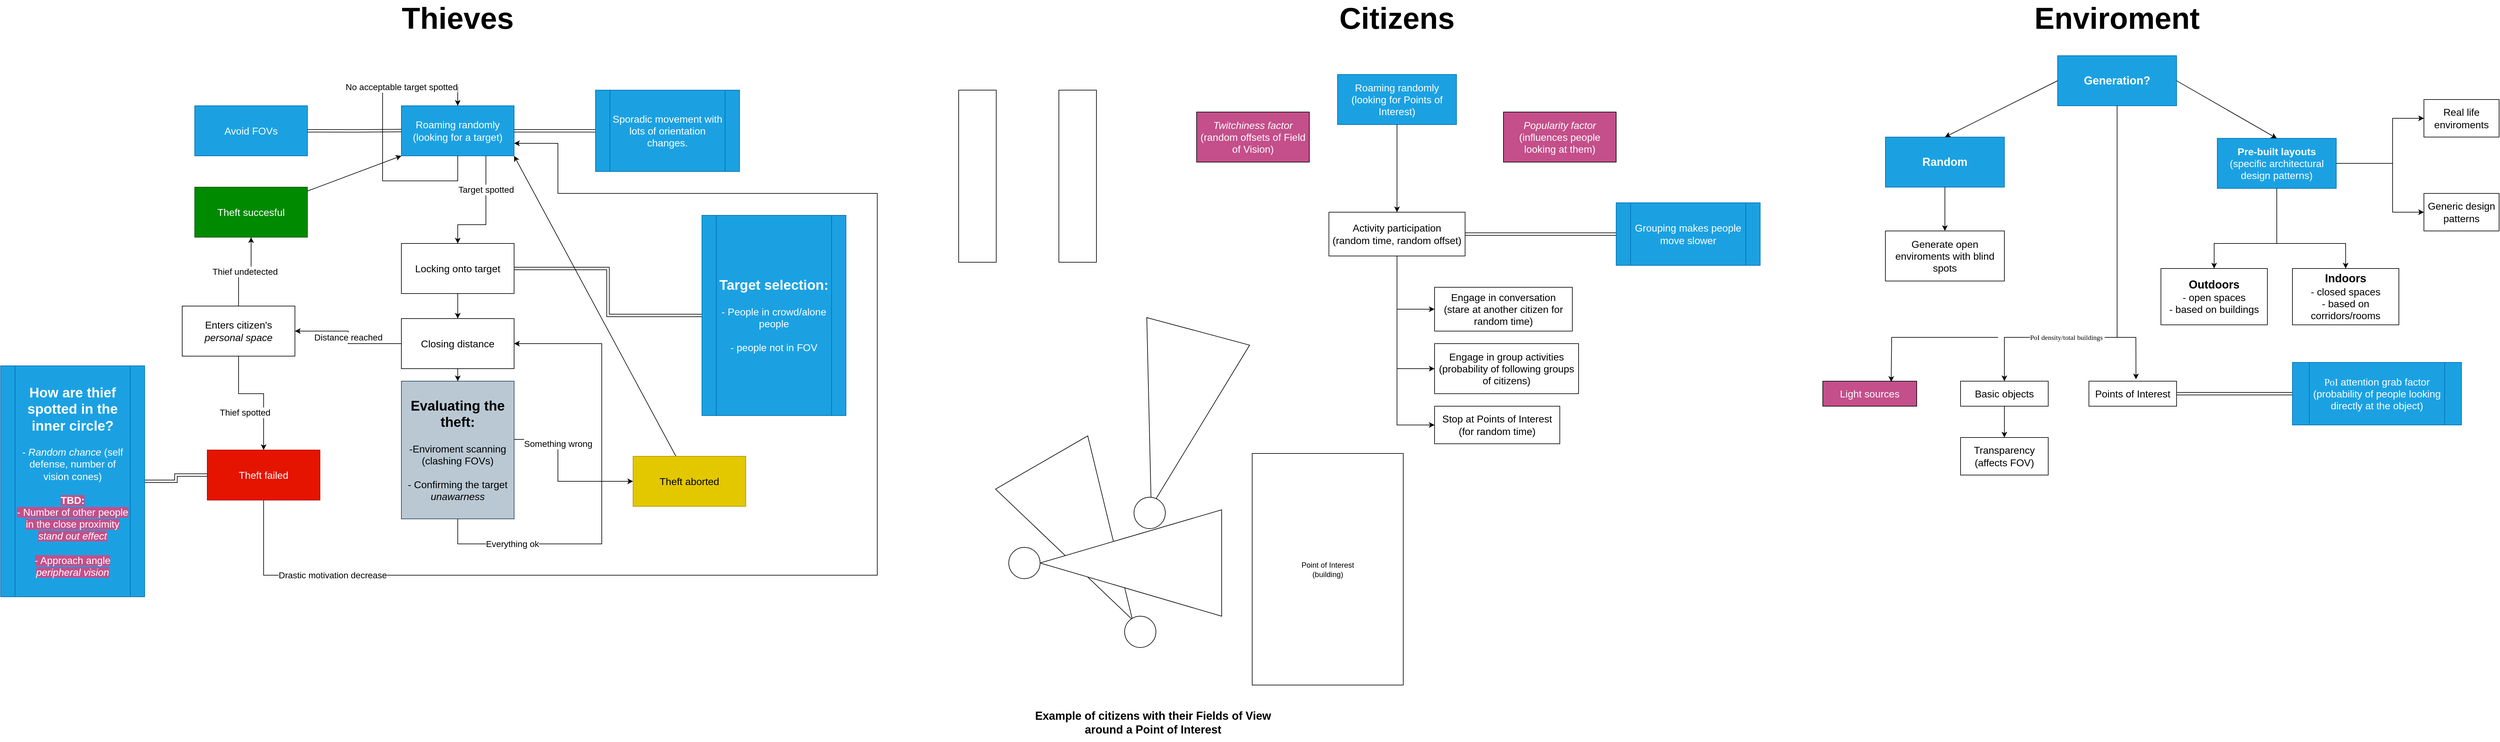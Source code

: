 <mxfile version="24.0.4" type="device">
  <diagram name="Page-1" id="SXeuYa8TCHI5Yzs57pq2">
    <mxGraphModel dx="1909" dy="1129" grid="1" gridSize="10" guides="1" tooltips="1" connect="1" arrows="1" fold="1" page="1" pageScale="1" pageWidth="850" pageHeight="1100" math="0" shadow="0">
      <root>
        <mxCell id="0" />
        <mxCell id="1" parent="0" />
        <mxCell id="YVhVTEne3zUWGq9jZ8Kh-99" value="&lt;div&gt;&lt;br&gt;&lt;/div&gt;" style="endArrow=classic;html=1;rounded=0;exitX=0.5;exitY=1;exitDx=0;exitDy=0;entryX=0.728;entryY=0.027;entryDx=0;entryDy=0;entryPerimeter=0;" parent="1" target="YVhVTEne3zUWGq9jZ8Kh-105" edge="1">
          <mxGeometry x="0.087" width="50" height="50" relative="1" as="geometry">
            <mxPoint x="3420" y="190" as="sourcePoint" />
            <mxPoint x="3070" y="610" as="targetPoint" />
            <Array as="points">
              <mxPoint x="3420" y="550" />
              <mxPoint x="3250" y="550" />
              <mxPoint x="3060" y="550" />
            </Array>
            <mxPoint as="offset" />
          </mxGeometry>
        </mxCell>
        <mxCell id="YVhVTEne3zUWGq9jZ8Kh-103" value="&amp;nbsp; &amp;nbsp; &amp;nbsp; &amp;nbsp; &amp;nbsp; &amp;nbsp; &amp;nbsp; &amp;nbsp; &amp;nbsp; &amp;nbsp; &amp;nbsp; &amp;nbsp; &amp;nbsp; &amp;nbsp; &amp;nbsp; &amp;nbsp; &amp;nbsp; &amp;nbsp; &amp;nbsp; &amp;nbsp; &amp;nbsp; &amp;nbsp; &amp;nbsp; &amp;nbsp; &amp;nbsp; &amp;nbsp; &amp;nbsp; &amp;nbsp;&amp;nbsp;" style="edgeLabel;html=1;align=center;verticalAlign=middle;resizable=0;points=[];" parent="YVhVTEne3zUWGq9jZ8Kh-99" vertex="1" connectable="0">
          <mxGeometry x="0.453" y="2" relative="1" as="geometry">
            <mxPoint x="109" y="-2" as="offset" />
          </mxGeometry>
        </mxCell>
        <mxCell id="YVhVTEne3zUWGq9jZ8Kh-106" value="Text" style="edgeLabel;html=1;align=center;verticalAlign=middle;resizable=0;points=[];" parent="YVhVTEne3zUWGq9jZ8Kh-99" vertex="1" connectable="0">
          <mxGeometry x="0.087" relative="1" as="geometry">
            <mxPoint as="offset" />
          </mxGeometry>
        </mxCell>
        <mxCell id="YVhVTEne3zUWGq9jZ8Kh-75" value="" style="triangle;whiteSpace=wrap;html=1;rotation=105;" parent="1" vertex="1">
          <mxGeometry x="1770" y="595.5" width="290" height="170" as="geometry" />
        </mxCell>
        <mxCell id="YVhVTEne3zUWGq9jZ8Kh-1" value="&lt;font style=&quot;font-size: 14px;&quot;&gt;Target spotted&lt;/font&gt;" style="edgeStyle=orthogonalEdgeStyle;rounded=0;orthogonalLoop=1;jettySize=auto;html=1;elbow=vertical;exitX=0.75;exitY=1;exitDx=0;exitDy=0;entryX=0.5;entryY=0;entryDx=0;entryDy=0;" parent="1" source="YVhVTEne3zUWGq9jZ8Kh-2" target="YVhVTEne3zUWGq9jZ8Kh-5" edge="1">
          <mxGeometry x="-0.418" relative="1" as="geometry">
            <mxPoint x="770" y="570" as="targetPoint" />
            <Array as="points">
              <mxPoint x="815" y="370" />
              <mxPoint x="770" y="370" />
            </Array>
            <mxPoint as="offset" />
          </mxGeometry>
        </mxCell>
        <mxCell id="YVhVTEne3zUWGq9jZ8Kh-2" value="Roaming randomly&lt;div&gt;(looking for a target)&lt;/div&gt;" style="rounded=0;whiteSpace=wrap;html=1;fontSize=16;fillColor=#1ba1e2;strokeColor=#006EAF;fontColor=#ffffff;" parent="1" vertex="1">
          <mxGeometry x="680" y="180" width="180" height="80" as="geometry" />
        </mxCell>
        <mxCell id="YVhVTEne3zUWGq9jZ8Kh-3" value="&lt;span style=&quot;font-size: 42px;&quot;&gt;&lt;b style=&quot;font-size: 48px;&quot;&gt;Thieves&lt;/b&gt;&lt;/span&gt;" style="text;html=1;align=center;verticalAlign=middle;whiteSpace=wrap;rounded=0;fontSize=38;" parent="1" vertex="1">
          <mxGeometry x="690" y="20" width="160" height="40" as="geometry" />
        </mxCell>
        <mxCell id="YVhVTEne3zUWGq9jZ8Kh-4" style="edgeStyle=orthogonalEdgeStyle;rounded=0;orthogonalLoop=1;jettySize=auto;html=1;entryX=0.5;entryY=0;entryDx=0;entryDy=0;elbow=vertical;" parent="1" source="YVhVTEne3zUWGq9jZ8Kh-5" target="YVhVTEne3zUWGq9jZ8Kh-15" edge="1">
          <mxGeometry relative="1" as="geometry" />
        </mxCell>
        <mxCell id="YVhVTEne3zUWGq9jZ8Kh-5" value="Locking onto target" style="rounded=0;whiteSpace=wrap;html=1;fontSize=16;" parent="1" vertex="1">
          <mxGeometry x="680" y="400" width="180" height="80" as="geometry" />
        </mxCell>
        <mxCell id="YVhVTEne3zUWGq9jZ8Kh-6" value="&lt;font style=&quot;font-size: 14px;&quot;&gt;No acceptable target spotted&lt;/font&gt;" style="edgeStyle=orthogonalEdgeStyle;rounded=0;orthogonalLoop=1;jettySize=auto;html=1;entryX=0.5;entryY=0;entryDx=0;entryDy=0;elbow=vertical;exitX=0.5;exitY=1;exitDx=0;exitDy=0;" parent="1" source="YVhVTEne3zUWGq9jZ8Kh-2" target="YVhVTEne3zUWGq9jZ8Kh-2" edge="1">
          <mxGeometry x="0.478" relative="1" as="geometry">
            <Array as="points">
              <mxPoint x="770" y="300" />
              <mxPoint x="650" y="300" />
              <mxPoint x="650" y="150" />
              <mxPoint x="770" y="150" />
            </Array>
            <mxPoint as="offset" />
          </mxGeometry>
        </mxCell>
        <mxCell id="YVhVTEne3zUWGq9jZ8Kh-9" style="edgeStyle=orthogonalEdgeStyle;rounded=0;orthogonalLoop=1;jettySize=auto;html=1;elbow=vertical;shape=link;entryX=1;entryY=0.5;entryDx=0;entryDy=0;" parent="1" source="YVhVTEne3zUWGq9jZ8Kh-10" target="YVhVTEne3zUWGq9jZ8Kh-5" edge="1">
          <mxGeometry relative="1" as="geometry">
            <mxPoint x="820" y="595" as="targetPoint" />
          </mxGeometry>
        </mxCell>
        <mxCell id="YVhVTEne3zUWGq9jZ8Kh-10" value="&lt;b&gt;&lt;font style=&quot;font-size: 22px;&quot;&gt;Target selection:&lt;/font&gt;&lt;/b&gt;&lt;div&gt;&lt;br&gt;&lt;/div&gt;&lt;div&gt;- People in crowd/alone people&lt;/div&gt;&lt;div&gt;&lt;br&gt;&lt;/div&gt;&lt;div&gt;- people not in FOV&lt;/div&gt;" style="shape=process;whiteSpace=wrap;html=1;backgroundOutline=1;fontSize=16;fillColor=#1ba1e2;fontColor=#ffffff;strokeColor=#006EAF;" parent="1" vertex="1">
          <mxGeometry x="1160" y="355" width="230" height="320" as="geometry" />
        </mxCell>
        <mxCell id="YVhVTEne3zUWGq9jZ8Kh-11" style="edgeStyle=orthogonalEdgeStyle;rounded=0;orthogonalLoop=1;jettySize=auto;html=1;entryX=1;entryY=0.5;entryDx=0;entryDy=0;elbow=vertical;shape=link;" parent="1" source="YVhVTEne3zUWGq9jZ8Kh-12" target="YVhVTEne3zUWGq9jZ8Kh-2" edge="1">
          <mxGeometry relative="1" as="geometry" />
        </mxCell>
        <mxCell id="YVhVTEne3zUWGq9jZ8Kh-12" value="Sporadic movement with lots of orientation changes." style="shape=process;whiteSpace=wrap;html=1;backgroundOutline=1;fontSize=16;fillColor=#1ba1e2;fontColor=#ffffff;strokeColor=#006EAF;" parent="1" vertex="1">
          <mxGeometry x="990" y="155" width="230" height="130" as="geometry" />
        </mxCell>
        <mxCell id="YVhVTEne3zUWGq9jZ8Kh-13" style="edgeStyle=orthogonalEdgeStyle;rounded=0;orthogonalLoop=1;jettySize=auto;html=1;elbow=vertical;" parent="1" source="YVhVTEne3zUWGq9jZ8Kh-15" target="YVhVTEne3zUWGq9jZ8Kh-18" edge="1">
          <mxGeometry relative="1" as="geometry" />
        </mxCell>
        <mxCell id="YVhVTEne3zUWGq9jZ8Kh-14" value="&lt;font style=&quot;font-size: 14px;&quot;&gt;Distance reached&lt;/font&gt;" style="edgeStyle=orthogonalEdgeStyle;rounded=0;orthogonalLoop=1;jettySize=auto;html=1;entryX=1;entryY=0.5;entryDx=0;entryDy=0;elbow=vertical;" parent="1" source="YVhVTEne3zUWGq9jZ8Kh-15" target="YVhVTEne3zUWGq9jZ8Kh-21" edge="1">
          <mxGeometry relative="1" as="geometry" />
        </mxCell>
        <mxCell id="YVhVTEne3zUWGq9jZ8Kh-15" value="Closing distance" style="rounded=0;whiteSpace=wrap;html=1;fontSize=16;" parent="1" vertex="1">
          <mxGeometry x="680" y="520" width="180" height="80" as="geometry" />
        </mxCell>
        <mxCell id="YVhVTEne3zUWGq9jZ8Kh-16" value="&lt;font style=&quot;font-size: 14px;&quot;&gt;Everything ok&lt;/font&gt;" style="edgeStyle=orthogonalEdgeStyle;rounded=0;orthogonalLoop=1;jettySize=auto;html=1;entryX=1;entryY=0.5;entryDx=0;entryDy=0;elbow=vertical;" parent="1" source="YVhVTEne3zUWGq9jZ8Kh-18" target="YVhVTEne3zUWGq9jZ8Kh-15" edge="1">
          <mxGeometry x="-0.654" relative="1" as="geometry">
            <Array as="points">
              <mxPoint x="770" y="880" />
              <mxPoint x="1000" y="880" />
              <mxPoint x="1000" y="560" />
            </Array>
            <mxPoint as="offset" />
          </mxGeometry>
        </mxCell>
        <mxCell id="YVhVTEne3zUWGq9jZ8Kh-17" value="&lt;font style=&quot;font-size: 14px;&quot;&gt;Something wrong&lt;/font&gt;" style="edgeStyle=orthogonalEdgeStyle;rounded=0;orthogonalLoop=1;jettySize=auto;html=1;entryX=0;entryY=0.5;entryDx=0;entryDy=0;elbow=vertical;exitX=0.999;exitY=0.423;exitDx=0;exitDy=0;exitPerimeter=0;" parent="1" source="YVhVTEne3zUWGq9jZ8Kh-18" target="YVhVTEne3zUWGq9jZ8Kh-33" edge="1">
          <mxGeometry x="-0.4" relative="1" as="geometry">
            <Array as="points">
              <mxPoint x="930" y="713" />
              <mxPoint x="930" y="780" />
            </Array>
            <mxPoint as="offset" />
          </mxGeometry>
        </mxCell>
        <mxCell id="YVhVTEne3zUWGq9jZ8Kh-18" value="&lt;div&gt;&lt;b&gt;&lt;font style=&quot;font-size: 22px;&quot;&gt;Evaluating the theft:&lt;/font&gt;&lt;/b&gt;&lt;/div&gt;&lt;div&gt;&lt;br&gt;&lt;/div&gt;-Enviroment scanning (clashing FOVs)&lt;div&gt;&lt;br&gt;&lt;/div&gt;&lt;div&gt;- Confirming the target &lt;i&gt;unawarness&lt;/i&gt;&lt;/div&gt;" style="rounded=0;whiteSpace=wrap;html=1;fontSize=16;fillColor=#bac8d3;strokeColor=#23445d;" parent="1" vertex="1">
          <mxGeometry x="680" y="620" width="180" height="220" as="geometry" />
        </mxCell>
        <mxCell id="YVhVTEne3zUWGq9jZ8Kh-19" value="Thief spotted" style="edgeStyle=orthogonalEdgeStyle;rounded=0;orthogonalLoop=1;jettySize=auto;html=1;entryX=0.5;entryY=0;entryDx=0;entryDy=0;elbow=vertical;fontSize=14;" parent="1" source="YVhVTEne3zUWGq9jZ8Kh-21" target="YVhVTEne3zUWGq9jZ8Kh-25" edge="1">
          <mxGeometry x="0.368" y="-30" relative="1" as="geometry">
            <Array as="points">
              <mxPoint x="420" y="640" />
              <mxPoint x="460" y="640" />
            </Array>
            <mxPoint as="offset" />
          </mxGeometry>
        </mxCell>
        <mxCell id="YVhVTEne3zUWGq9jZ8Kh-20" value="&lt;font style=&quot;font-size: 14px;&quot;&gt;Thief undetected&lt;/font&gt;" style="edgeStyle=orthogonalEdgeStyle;rounded=0;orthogonalLoop=1;jettySize=auto;html=1;elbow=vertical;" parent="1" source="YVhVTEne3zUWGq9jZ8Kh-21" target="YVhVTEne3zUWGq9jZ8Kh-30" edge="1">
          <mxGeometry relative="1" as="geometry" />
        </mxCell>
        <mxCell id="YVhVTEne3zUWGq9jZ8Kh-21" value="Enters citizen&#39;s&lt;div&gt;&lt;i&gt;personal space&lt;/i&gt;&lt;/div&gt;" style="rounded=0;whiteSpace=wrap;html=1;fontSize=16;" parent="1" vertex="1">
          <mxGeometry x="330" y="500" width="180" height="80" as="geometry" />
        </mxCell>
        <mxCell id="YVhVTEne3zUWGq9jZ8Kh-24" value="&lt;font style=&quot;font-size: 14px;&quot;&gt;Drastic motivation decrease&lt;/font&gt;" style="edgeStyle=orthogonalEdgeStyle;rounded=0;orthogonalLoop=1;jettySize=auto;html=1;elbow=vertical;entryX=1;entryY=0.75;entryDx=0;entryDy=0;" parent="1" source="YVhVTEne3zUWGq9jZ8Kh-25" target="YVhVTEne3zUWGq9jZ8Kh-2" edge="1">
          <mxGeometry x="-0.806" relative="1" as="geometry">
            <Array as="points">
              <mxPoint x="460" y="930" />
              <mxPoint x="1440" y="930" />
              <mxPoint x="1440" y="320" />
              <mxPoint x="930" y="320" />
              <mxPoint x="930" y="240" />
            </Array>
            <mxPoint as="offset" />
          </mxGeometry>
        </mxCell>
        <mxCell id="YVhVTEne3zUWGq9jZ8Kh-25" value="Theft failed" style="rounded=0;whiteSpace=wrap;html=1;fontSize=16;fillColor=#e51400;fontColor=#ffffff;strokeColor=#B20000;" parent="1" vertex="1">
          <mxGeometry x="370" y="730" width="180" height="80" as="geometry" />
        </mxCell>
        <mxCell id="YVhVTEne3zUWGq9jZ8Kh-27" style="edgeStyle=orthogonalEdgeStyle;rounded=0;orthogonalLoop=1;jettySize=auto;html=1;elbow=vertical;shape=link;exitX=1;exitY=0.5;exitDx=0;exitDy=0;entryX=0;entryY=0.5;entryDx=0;entryDy=0;" parent="1" source="YVhVTEne3zUWGq9jZ8Kh-28" target="YVhVTEne3zUWGq9jZ8Kh-25" edge="1">
          <mxGeometry relative="1" as="geometry">
            <mxPoint x="280" y="913.048" as="sourcePoint" />
            <mxPoint x="460" y="890" as="targetPoint" />
          </mxGeometry>
        </mxCell>
        <mxCell id="YVhVTEne3zUWGq9jZ8Kh-28" value="&lt;b&gt;&lt;font style=&quot;font-size: 22px;&quot;&gt;How are thief spotted in the inner circle?&lt;/font&gt;&lt;/b&gt;&lt;div&gt;&lt;br&gt;&lt;/div&gt;&lt;div&gt;- &lt;i&gt;Random chance &lt;/i&gt;(self defense, number of vision cones)&lt;br&gt;&lt;/div&gt;&lt;div&gt;&lt;br&gt;&lt;/div&gt;&lt;div&gt;&lt;b style=&quot;background-color: rgb(196, 79, 138);&quot;&gt;TBD:&lt;/b&gt;&lt;/div&gt;&lt;div&gt;&lt;div&gt;&lt;span style=&quot;background-color: rgb(196, 79, 138);&quot;&gt;- Number of other people in the close proximity &lt;i&gt;stand out effect&lt;/i&gt;&lt;/span&gt;&lt;/div&gt;&lt;/div&gt;&lt;div&gt;&lt;span style=&quot;background-color: rgb(196, 79, 138);&quot;&gt;&lt;br&gt;&lt;/span&gt;&lt;/div&gt;&lt;div&gt;&lt;span style=&quot;background-color: rgb(196, 79, 138);&quot;&gt;- Approach angle &lt;i style=&quot;&quot;&gt;peripheral vision&lt;/i&gt;&lt;/span&gt;&lt;/div&gt;" style="shape=process;whiteSpace=wrap;html=1;backgroundOutline=1;fontSize=16;fillColor=#1ba1e2;fontColor=#ffffff;strokeColor=#006EAF;" parent="1" vertex="1">
          <mxGeometry x="40" y="595.5" width="230" height="369" as="geometry" />
        </mxCell>
        <mxCell id="YVhVTEne3zUWGq9jZ8Kh-29" style="rounded=0;orthogonalLoop=1;jettySize=auto;html=1;entryX=0;entryY=1;entryDx=0;entryDy=0;elbow=vertical;" parent="1" source="YVhVTEne3zUWGq9jZ8Kh-30" target="YVhVTEne3zUWGq9jZ8Kh-2" edge="1">
          <mxGeometry relative="1" as="geometry" />
        </mxCell>
        <mxCell id="YVhVTEne3zUWGq9jZ8Kh-30" value="Theft succesful" style="rounded=0;whiteSpace=wrap;html=1;fontSize=16;fillColor=#008a00;fontColor=#ffffff;strokeColor=#005700;" parent="1" vertex="1">
          <mxGeometry x="350" y="310" width="180" height="80" as="geometry" />
        </mxCell>
        <mxCell id="YVhVTEne3zUWGq9jZ8Kh-32" style="rounded=0;orthogonalLoop=1;jettySize=auto;html=1;entryX=1;entryY=1;entryDx=0;entryDy=0;elbow=vertical;" parent="1" source="YVhVTEne3zUWGq9jZ8Kh-33" target="YVhVTEne3zUWGq9jZ8Kh-2" edge="1">
          <mxGeometry relative="1" as="geometry" />
        </mxCell>
        <mxCell id="YVhVTEne3zUWGq9jZ8Kh-33" value="Theft aborted" style="rounded=0;whiteSpace=wrap;html=1;fontSize=16;fillColor=#e3c800;fontColor=#000000;strokeColor=#B09500;" parent="1" vertex="1">
          <mxGeometry x="1050" y="740" width="180" height="80" as="geometry" />
        </mxCell>
        <mxCell id="YVhVTEne3zUWGq9jZ8Kh-37" value="Avoid FOVs" style="rounded=0;whiteSpace=wrap;html=1;fontSize=16;fillColor=#1ba1e2;strokeColor=#006EAF;fontColor=#ffffff;" parent="1" vertex="1">
          <mxGeometry x="350" y="180" width="180" height="80" as="geometry" />
        </mxCell>
        <mxCell id="YVhVTEne3zUWGq9jZ8Kh-40" style="edgeStyle=orthogonalEdgeStyle;rounded=0;orthogonalLoop=1;jettySize=auto;html=1;entryX=1;entryY=0.5;entryDx=0;entryDy=0;elbow=vertical;shape=link;" parent="1" target="YVhVTEne3zUWGq9jZ8Kh-37" edge="1">
          <mxGeometry relative="1" as="geometry">
            <mxPoint x="680" y="219.58" as="sourcePoint" />
            <mxPoint x="550" y="219.58" as="targetPoint" />
          </mxGeometry>
        </mxCell>
        <mxCell id="YVhVTEne3zUWGq9jZ8Kh-49" value="&lt;span style=&quot;font-size: 42px;&quot;&gt;&lt;b style=&quot;font-size: 48px;&quot;&gt;Citizens&lt;/b&gt;&lt;/span&gt;" style="text;html=1;align=center;verticalAlign=middle;whiteSpace=wrap;rounded=0;fontSize=38;" parent="1" vertex="1">
          <mxGeometry x="2190" y="20" width="160" height="40" as="geometry" />
        </mxCell>
        <mxCell id="YVhVTEne3zUWGq9jZ8Kh-50" value="Roaming randomly&lt;div&gt;(looking for Points of Interest)&lt;/div&gt;" style="rounded=0;whiteSpace=wrap;html=1;fontSize=16;fillColor=#1ba1e2;strokeColor=#006EAF;fontColor=#ffffff;" parent="1" vertex="1">
          <mxGeometry x="2175" y="130" width="190" height="80" as="geometry" />
        </mxCell>
        <mxCell id="YVhVTEne3zUWGq9jZ8Kh-51" value="&lt;i style=&quot;font-size: 16px;&quot;&gt;&lt;font style=&quot;font-size: 16px;&quot; color=&quot;#ffffff&quot;&gt;Twitchiness factor&lt;/font&gt;&lt;/i&gt;&lt;div style=&quot;font-size: 16px;&quot;&gt;&lt;font style=&quot;font-size: 16px;&quot; color=&quot;#ffffff&quot;&gt;(random offsets of Field of Vision)&lt;/font&gt;&lt;/div&gt;" style="rounded=0;whiteSpace=wrap;html=1;fillColor=#C44F8A;" parent="1" vertex="1">
          <mxGeometry x="1950" y="190" width="180" height="80" as="geometry" />
        </mxCell>
        <mxCell id="YVhVTEne3zUWGq9jZ8Kh-53" value="&lt;i style=&quot;font-size: 16px;&quot;&gt;&lt;font style=&quot;font-size: 16px;&quot; color=&quot;#ffffff&quot;&gt;Popularity factor&lt;/font&gt;&lt;/i&gt;&lt;div style=&quot;font-size: 16px;&quot;&gt;&lt;font style=&quot;font-size: 16px;&quot; color=&quot;#ffffff&quot;&gt;(influences people looking at them)&lt;/font&gt;&lt;/div&gt;" style="rounded=0;whiteSpace=wrap;html=1;fillColor=#C44F8A;" parent="1" vertex="1">
          <mxGeometry x="2440" y="190" width="180" height="80" as="geometry" />
        </mxCell>
        <mxCell id="YVhVTEne3zUWGq9jZ8Kh-54" value="Activity particip&lt;span style=&quot;background-color: initial;&quot;&gt;ation&lt;/span&gt;&lt;div&gt;&lt;div&gt;(random time&lt;span style=&quot;color: rgba(0, 0, 0, 0); font-family: monospace; font-size: 0px; text-align: start; text-wrap: nowrap; background-color: initial;&quot;&gt;%3CmxGraphModel%3E%3Croot%3E%3CmxCell%20id%3D%220%22%2F%3E%3CmxCell%20id%3D%221%22%20parent%3D%220%22%2F%3E%3CmxCell%20id%3D%222%22%20value%3D%22Locking%20onto%20target%22%20style%3D%22rounded%3D0%3BwhiteSpace%3Dwrap%3Bhtml%3D1%3BfontSize%3D16%3B%22%20vertex%3D%221%22%20parent%3D%221%22%3E%3CmxGeometry%20x%3D%22690%22%20y%3D%22650%22%20width%3D%22180%22%20height%3D%2280%22%20as%3D%22geometry%22%2F%3E%3C%2FmxCell%3E%3C%2Froot%3E%3C%2FmxGraphModel%3E&lt;/span&gt;&lt;span style=&quot;background-color: initial;&quot;&gt;, random offset)&lt;/span&gt;&lt;/div&gt;&lt;/div&gt;" style="rounded=0;whiteSpace=wrap;html=1;fontSize=16;" parent="1" vertex="1">
          <mxGeometry x="2161.25" y="350" width="217.5" height="70" as="geometry" />
        </mxCell>
        <mxCell id="YVhVTEne3zUWGq9jZ8Kh-55" value="" style="endArrow=classic;html=1;rounded=0;exitX=0.5;exitY=1;exitDx=0;exitDy=0;entryX=0.5;entryY=0;entryDx=0;entryDy=0;" parent="1" source="YVhVTEne3zUWGq9jZ8Kh-50" target="YVhVTEne3zUWGq9jZ8Kh-54" edge="1">
          <mxGeometry width="50" height="50" relative="1" as="geometry">
            <mxPoint x="2160" y="480" as="sourcePoint" />
            <mxPoint x="2210" y="430" as="targetPoint" />
          </mxGeometry>
        </mxCell>
        <mxCell id="YVhVTEne3zUWGq9jZ8Kh-58" style="edgeStyle=orthogonalEdgeStyle;rounded=0;orthogonalLoop=1;jettySize=auto;html=1;entryX=1;entryY=0.5;entryDx=0;entryDy=0;elbow=vertical;shape=link;" parent="1" source="YVhVTEne3zUWGq9jZ8Kh-59" target="YVhVTEne3zUWGq9jZ8Kh-54" edge="1">
          <mxGeometry relative="1" as="geometry">
            <mxPoint x="2420" y="390" as="targetPoint" />
          </mxGeometry>
        </mxCell>
        <mxCell id="YVhVTEne3zUWGq9jZ8Kh-59" value="Grouping makes people move slower" style="shape=process;whiteSpace=wrap;html=1;backgroundOutline=1;fontSize=16;fillColor=#1ba1e2;fontColor=#ffffff;strokeColor=#006EAF;" parent="1" vertex="1">
          <mxGeometry x="2620" y="335" width="230" height="100" as="geometry" />
        </mxCell>
        <mxCell id="YVhVTEne3zUWGq9jZ8Kh-66" value="&lt;b&gt;&lt;font style=&quot;font-size: 18px;&quot;&gt;Example of citizens with their Fields of View&lt;/font&gt;&lt;/b&gt;&lt;div&gt;&lt;b&gt;&lt;font style=&quot;font-size: 18px;&quot;&gt;around a Point of Interest&lt;/font&gt;&lt;/b&gt;&lt;/div&gt;" style="text;html=1;align=center;verticalAlign=middle;resizable=0;points=[];autosize=1;strokeColor=none;fillColor=none;" parent="1" vertex="1">
          <mxGeometry x="1680" y="1135.5" width="400" height="60" as="geometry" />
        </mxCell>
        <mxCell id="YVhVTEne3zUWGq9jZ8Kh-67" value="Point of Interest&lt;div&gt;(building)&lt;/div&gt;" style="rounded=0;whiteSpace=wrap;html=1;" parent="1" vertex="1">
          <mxGeometry x="2038.75" y="735.5" width="241.25" height="370" as="geometry" />
        </mxCell>
        <mxCell id="YVhVTEne3zUWGq9jZ8Kh-73" value="" style="triangle;whiteSpace=wrap;html=1;rotation=60;" parent="1" vertex="1">
          <mxGeometry x="1630" y="790.5" width="290" height="170" as="geometry" />
        </mxCell>
        <mxCell id="YVhVTEne3zUWGq9jZ8Kh-72" value="" style="ellipse;whiteSpace=wrap;html=1;aspect=fixed;" parent="1" vertex="1">
          <mxGeometry x="1835" y="995.5" width="50" height="50" as="geometry" />
        </mxCell>
        <mxCell id="YVhVTEne3zUWGq9jZ8Kh-65" value="" style="triangle;whiteSpace=wrap;html=1;rotation=-180;" parent="1" vertex="1">
          <mxGeometry x="1700" y="825.5" width="290" height="170" as="geometry" />
        </mxCell>
        <mxCell id="YVhVTEne3zUWGq9jZ8Kh-64" value="" style="ellipse;whiteSpace=wrap;html=1;aspect=fixed;" parent="1" vertex="1">
          <mxGeometry x="1650" y="885.5" width="50" height="50" as="geometry" />
        </mxCell>
        <mxCell id="YVhVTEne3zUWGq9jZ8Kh-74" value="" style="ellipse;whiteSpace=wrap;html=1;aspect=fixed;" parent="1" vertex="1">
          <mxGeometry x="1850" y="805.5" width="50" height="50" as="geometry" />
        </mxCell>
        <mxCell id="YVhVTEne3zUWGq9jZ8Kh-77" value="&lt;span style=&quot;font-size: 48px;&quot;&gt;&lt;b&gt;Enviroment&lt;/b&gt;&lt;/span&gt;" style="text;html=1;align=center;verticalAlign=middle;whiteSpace=wrap;rounded=0;fontSize=38;" parent="1" vertex="1">
          <mxGeometry x="3340" y="20" width="160" height="40" as="geometry" />
        </mxCell>
        <mxCell id="YVhVTEne3zUWGq9jZ8Kh-78" value="&lt;b&gt;&lt;font style=&quot;font-size: 18px;&quot;&gt;Generation?&lt;/font&gt;&lt;/b&gt;" style="rounded=0;whiteSpace=wrap;html=1;fontSize=16;fillColor=#1ba1e2;strokeColor=#006EAF;fontColor=#ffffff;" parent="1" vertex="1">
          <mxGeometry x="3325" y="100" width="190" height="80" as="geometry" />
        </mxCell>
        <mxCell id="YVhVTEne3zUWGq9jZ8Kh-80" value="&lt;b&gt;&lt;font style=&quot;font-size: 18px;&quot;&gt;Random&lt;/font&gt;&lt;/b&gt;" style="rounded=0;whiteSpace=wrap;html=1;fontSize=16;fillColor=#1ba1e2;strokeColor=#006EAF;fontColor=#ffffff;" parent="1" vertex="1">
          <mxGeometry x="3050" y="230" width="190" height="80" as="geometry" />
        </mxCell>
        <mxCell id="YVhVTEne3zUWGq9jZ8Kh-81" value="&lt;b style=&quot;&quot;&gt;&lt;font style=&quot;font-size: 16px;&quot;&gt;Pre-built layouts&lt;/font&gt;&lt;/b&gt;&lt;div style=&quot;&quot;&gt;&lt;font style=&quot;font-size: 16px;&quot;&gt;(specific architectural design patterns)&lt;/font&gt;&lt;/div&gt;" style="rounded=0;whiteSpace=wrap;html=1;fontSize=16;fillColor=#1ba1e2;strokeColor=#006EAF;fontColor=#ffffff;" parent="1" vertex="1">
          <mxGeometry x="3580" y="232" width="190" height="80" as="geometry" />
        </mxCell>
        <mxCell id="YVhVTEne3zUWGq9jZ8Kh-82" value="" style="endArrow=classic;html=1;rounded=0;exitX=0;exitY=0.5;exitDx=0;exitDy=0;entryX=0.5;entryY=0;entryDx=0;entryDy=0;" parent="1" source="YVhVTEne3zUWGq9jZ8Kh-78" target="YVhVTEne3zUWGq9jZ8Kh-80" edge="1">
          <mxGeometry width="50" height="50" relative="1" as="geometry">
            <mxPoint x="3220" y="180" as="sourcePoint" />
            <mxPoint x="3270" y="130" as="targetPoint" />
          </mxGeometry>
        </mxCell>
        <mxCell id="YVhVTEne3zUWGq9jZ8Kh-83" value="" style="endArrow=classic;html=1;rounded=0;exitX=1;exitY=0.5;exitDx=0;exitDy=0;entryX=0.5;entryY=0;entryDx=0;entryDy=0;" parent="1" source="YVhVTEne3zUWGq9jZ8Kh-78" target="YVhVTEne3zUWGq9jZ8Kh-81" edge="1">
          <mxGeometry width="50" height="50" relative="1" as="geometry">
            <mxPoint x="3590" y="160" as="sourcePoint" />
            <mxPoint x="3640" y="110" as="targetPoint" />
          </mxGeometry>
        </mxCell>
        <mxCell id="YVhVTEne3zUWGq9jZ8Kh-84" value="&lt;font style=&quot;font-size: 16px;&quot;&gt;Real life enviroments&lt;/font&gt;" style="rounded=0;whiteSpace=wrap;html=1;" parent="1" vertex="1">
          <mxGeometry x="3910" y="170" width="120" height="60" as="geometry" />
        </mxCell>
        <mxCell id="YVhVTEne3zUWGq9jZ8Kh-85" value="&lt;font style=&quot;font-size: 16px;&quot;&gt;Generic design patterns&lt;/font&gt;" style="rounded=0;whiteSpace=wrap;html=1;" parent="1" vertex="1">
          <mxGeometry x="3910" y="320" width="120" height="60" as="geometry" />
        </mxCell>
        <mxCell id="YVhVTEne3zUWGq9jZ8Kh-86" value="" style="endArrow=classic;html=1;rounded=0;exitX=1;exitY=0.5;exitDx=0;exitDy=0;entryX=0;entryY=0.5;entryDx=0;entryDy=0;" parent="1" source="YVhVTEne3zUWGq9jZ8Kh-81" target="YVhVTEne3zUWGq9jZ8Kh-84" edge="1">
          <mxGeometry width="50" height="50" relative="1" as="geometry">
            <mxPoint x="3800" y="290" as="sourcePoint" />
            <mxPoint x="3900" y="272" as="targetPoint" />
            <Array as="points">
              <mxPoint x="3860" y="272" />
              <mxPoint x="3860" y="200" />
            </Array>
          </mxGeometry>
        </mxCell>
        <mxCell id="YVhVTEne3zUWGq9jZ8Kh-88" value="" style="endArrow=classic;html=1;rounded=0;entryX=0;entryY=0.5;entryDx=0;entryDy=0;exitX=1;exitY=0.5;exitDx=0;exitDy=0;" parent="1" source="YVhVTEne3zUWGq9jZ8Kh-81" target="YVhVTEne3zUWGq9jZ8Kh-85" edge="1">
          <mxGeometry width="50" height="50" relative="1" as="geometry">
            <mxPoint x="3840" y="360" as="sourcePoint" />
            <mxPoint x="3890" y="310" as="targetPoint" />
            <Array as="points">
              <mxPoint x="3860" y="272" />
              <mxPoint x="3860" y="350" />
            </Array>
          </mxGeometry>
        </mxCell>
        <mxCell id="YVhVTEne3zUWGq9jZ8Kh-89" value="" style="endArrow=classic;html=1;rounded=0;exitX=0.5;exitY=1;exitDx=0;exitDy=0;entryX=0.5;entryY=0;entryDx=0;entryDy=0;" parent="1" source="YVhVTEne3zUWGq9jZ8Kh-81" target="YVhVTEne3zUWGq9jZ8Kh-92" edge="1">
          <mxGeometry width="50" height="50" relative="1" as="geometry">
            <mxPoint x="3630" y="427" as="sourcePoint" />
            <mxPoint x="3760" y="440" as="targetPoint" />
            <Array as="points">
              <mxPoint x="3675" y="400" />
              <mxPoint x="3785" y="400" />
            </Array>
          </mxGeometry>
        </mxCell>
        <mxCell id="YVhVTEne3zUWGq9jZ8Kh-90" value="" style="endArrow=classic;html=1;rounded=0;exitX=0.5;exitY=1;exitDx=0;exitDy=0;entryX=0.5;entryY=0;entryDx=0;entryDy=0;" parent="1" source="YVhVTEne3zUWGq9jZ8Kh-81" target="YVhVTEne3zUWGq9jZ8Kh-91" edge="1">
          <mxGeometry width="50" height="50" relative="1" as="geometry">
            <mxPoint x="3680" y="310" as="sourcePoint" />
            <mxPoint x="3600" y="440" as="targetPoint" />
            <Array as="points">
              <mxPoint x="3675" y="400" />
              <mxPoint x="3575" y="400" />
            </Array>
          </mxGeometry>
        </mxCell>
        <mxCell id="YVhVTEne3zUWGq9jZ8Kh-91" value="&lt;b&gt;&lt;font style=&quot;font-size: 18px;&quot;&gt;Outdoors&lt;/font&gt;&lt;/b&gt;&lt;div style=&quot;font-size: 16px;&quot;&gt;&lt;font style=&quot;font-size: 16px;&quot;&gt;- open spaces&lt;/font&gt;&lt;/div&gt;&lt;div style=&quot;font-size: 16px;&quot;&gt;&lt;font style=&quot;font-size: 16px;&quot;&gt;- based on buildings&lt;/font&gt;&lt;/div&gt;" style="rounded=0;whiteSpace=wrap;html=1;" parent="1" vertex="1">
          <mxGeometry x="3490" y="440" width="170" height="90" as="geometry" />
        </mxCell>
        <mxCell id="YVhVTEne3zUWGq9jZ8Kh-92" value="&lt;b style=&quot;font-size: 18px;&quot;&gt;&lt;font style=&quot;font-size: 18px;&quot;&gt;Indoors&lt;/font&gt;&lt;/b&gt;&lt;div style=&quot;font-size: 16px;&quot;&gt;&lt;font style=&quot;font-size: 16px;&quot;&gt;- closed spaces&lt;/font&gt;&lt;/div&gt;&lt;div style=&quot;font-size: 16px;&quot;&gt;&lt;font style=&quot;font-size: 16px;&quot;&gt;- based on corridors/rooms&lt;/font&gt;&lt;/div&gt;" style="rounded=0;whiteSpace=wrap;html=1;" parent="1" vertex="1">
          <mxGeometry x="3700" y="440" width="170" height="90" as="geometry" />
        </mxCell>
        <mxCell id="YVhVTEne3zUWGq9jZ8Kh-93" value="" style="endArrow=classic;html=1;rounded=0;exitX=0.5;exitY=1;exitDx=0;exitDy=0;entryX=0.5;entryY=0;entryDx=0;entryDy=0;" parent="1" source="YVhVTEne3zUWGq9jZ8Kh-80" target="YVhVTEne3zUWGq9jZ8Kh-94" edge="1">
          <mxGeometry width="50" height="50" relative="1" as="geometry">
            <mxPoint x="3160" y="400" as="sourcePoint" />
            <mxPoint x="3155" y="380" as="targetPoint" />
          </mxGeometry>
        </mxCell>
        <mxCell id="YVhVTEne3zUWGq9jZ8Kh-94" value="&lt;font style=&quot;font-size: 16px;&quot;&gt;Generate open enviroments with blind spots&lt;/font&gt;" style="rounded=0;whiteSpace=wrap;html=1;" parent="1" vertex="1">
          <mxGeometry x="3050" y="380" width="190" height="80" as="geometry" />
        </mxCell>
        <mxCell id="YVhVTEne3zUWGq9jZ8Kh-95" value="&lt;font face=&quot;Verdana&quot;&gt;PoI density/total buildings&amp;nbsp;&lt;/font&gt;" style="endArrow=classic;html=1;rounded=0;exitX=0.5;exitY=1;exitDx=0;exitDy=0;entryX=0.5;entryY=0;entryDx=0;entryDy=0;" parent="1" source="YVhVTEne3zUWGq9jZ8Kh-78" target="YVhVTEne3zUWGq9jZ8Kh-96" edge="1">
          <mxGeometry x="0.452" width="50" height="50" relative="1" as="geometry">
            <mxPoint x="3435" y="192" as="sourcePoint" />
            <mxPoint x="3240" y="600" as="targetPoint" />
            <Array as="points">
              <mxPoint x="3420" y="550" />
              <mxPoint x="3240" y="550" />
            </Array>
            <mxPoint as="offset" />
          </mxGeometry>
        </mxCell>
        <mxCell id="YVhVTEne3zUWGq9jZ8Kh-96" value="&lt;font style=&quot;font-size: 16px;&quot;&gt;Basic objects&lt;/font&gt;" style="rounded=0;whiteSpace=wrap;html=1;" parent="1" vertex="1">
          <mxGeometry x="3170" y="620" width="140" height="40" as="geometry" />
        </mxCell>
        <mxCell id="YVhVTEne3zUWGq9jZ8Kh-97" value="" style="endArrow=classic;html=1;rounded=0;entryX=0.537;entryY=-0.076;entryDx=0;entryDy=0;entryPerimeter=0;" parent="1" target="YVhVTEne3zUWGq9jZ8Kh-98" edge="1">
          <mxGeometry width="50" height="50" relative="1" as="geometry">
            <mxPoint x="3420" y="180" as="sourcePoint" />
            <mxPoint x="3450" y="620" as="targetPoint" />
            <Array as="points">
              <mxPoint x="3420" y="550" />
              <mxPoint x="3450" y="550" />
            </Array>
          </mxGeometry>
        </mxCell>
        <mxCell id="YVhVTEne3zUWGq9jZ8Kh-98" value="&lt;font style=&quot;font-size: 16px;&quot;&gt;Points of Interest&lt;/font&gt;" style="rounded=0;whiteSpace=wrap;html=1;" parent="1" vertex="1">
          <mxGeometry x="3375" y="620" width="140" height="40" as="geometry" />
        </mxCell>
        <mxCell id="YVhVTEne3zUWGq9jZ8Kh-105" value="&lt;font color=&quot;#ffffff&quot;&gt;&lt;span style=&quot;font-size: 16px;&quot;&gt;Light sources&lt;/span&gt;&lt;/font&gt;" style="rounded=0;whiteSpace=wrap;html=1;fillColor=#C44F8A;" parent="1" vertex="1">
          <mxGeometry x="2950" y="620" width="150" height="40" as="geometry" />
        </mxCell>
        <mxCell id="YVhVTEne3zUWGq9jZ8Kh-107" value="" style="endArrow=classic;html=1;rounded=0;exitX=0.5;exitY=1;exitDx=0;exitDy=0;entryX=0.5;entryY=0;entryDx=0;entryDy=0;" parent="1" source="YVhVTEne3zUWGq9jZ8Kh-96" target="YVhVTEne3zUWGq9jZ8Kh-108" edge="1">
          <mxGeometry width="50" height="50" relative="1" as="geometry">
            <mxPoint x="3270" y="740" as="sourcePoint" />
            <mxPoint x="3240" y="700" as="targetPoint" />
          </mxGeometry>
        </mxCell>
        <mxCell id="YVhVTEne3zUWGq9jZ8Kh-108" value="&lt;font style=&quot;font-size: 16px;&quot;&gt;Transparency&lt;/font&gt;&lt;div&gt;&lt;font style=&quot;font-size: 16px;&quot;&gt;(affects FOV)&lt;/font&gt;&lt;/div&gt;" style="rounded=0;whiteSpace=wrap;html=1;" parent="1" vertex="1">
          <mxGeometry x="3170" y="710" width="140" height="60" as="geometry" />
        </mxCell>
        <mxCell id="YVhVTEne3zUWGq9jZ8Kh-110" style="edgeStyle=orthogonalEdgeStyle;rounded=0;orthogonalLoop=1;jettySize=auto;html=1;elbow=vertical;shape=link;exitX=1;exitY=0.5;exitDx=0;exitDy=0;entryX=0;entryY=0.5;entryDx=0;entryDy=0;" parent="1" source="YVhVTEne3zUWGq9jZ8Kh-98" target="YVhVTEne3zUWGq9jZ8Kh-111" edge="1">
          <mxGeometry relative="1" as="geometry">
            <mxPoint x="3380" y="940" as="targetPoint" />
            <mxPoint x="3561" y="940" as="sourcePoint" />
          </mxGeometry>
        </mxCell>
        <mxCell id="YVhVTEne3zUWGq9jZ8Kh-111" value="&lt;font face=&quot;Verdana&quot;&gt;PoI&amp;nbsp;&lt;/font&gt;attention grab factor&lt;div&gt;(probability of people looking directly at the object)&lt;/div&gt;" style="shape=process;whiteSpace=wrap;html=1;backgroundOutline=1;fontSize=16;fillColor=#1ba1e2;fontColor=#ffffff;strokeColor=#006EAF;" parent="1" vertex="1">
          <mxGeometry x="3700" y="590" width="270" height="100" as="geometry" />
        </mxCell>
        <mxCell id="YVhVTEne3zUWGq9jZ8Kh-112" value="" style="endArrow=classic;html=1;rounded=0;exitX=0.5;exitY=1;exitDx=0;exitDy=0;entryX=0;entryY=0.5;entryDx=0;entryDy=0;" parent="1" source="YVhVTEne3zUWGq9jZ8Kh-54" target="YVhVTEne3zUWGq9jZ8Kh-114" edge="1">
          <mxGeometry width="50" height="50" relative="1" as="geometry">
            <mxPoint x="2260" y="530" as="sourcePoint" />
            <mxPoint x="2330" y="500" as="targetPoint" />
            <Array as="points">
              <mxPoint x="2270" y="505" />
            </Array>
          </mxGeometry>
        </mxCell>
        <mxCell id="YVhVTEne3zUWGq9jZ8Kh-114" value="&lt;font style=&quot;font-size: 16px;&quot;&gt;Engage in conversation&lt;/font&gt;&lt;div style=&quot;font-size: 16px;&quot;&gt;&lt;font style=&quot;font-size: 16px;&quot;&gt;(stare at another citizen for random time)&lt;/font&gt;&lt;/div&gt;" style="rounded=0;whiteSpace=wrap;html=1;" parent="1" vertex="1">
          <mxGeometry x="2330" y="470" width="220" height="70" as="geometry" />
        </mxCell>
        <mxCell id="YVhVTEne3zUWGq9jZ8Kh-115" value="&lt;font style=&quot;font-size: 16px;&quot;&gt;Engage in group activities&lt;/font&gt;&lt;div style=&quot;font-size: 16px;&quot;&gt;(probability of following groups of citizens)&lt;/div&gt;" style="rounded=0;whiteSpace=wrap;html=1;" parent="1" vertex="1">
          <mxGeometry x="2330" y="560" width="230" height="80" as="geometry" />
        </mxCell>
        <mxCell id="YVhVTEne3zUWGq9jZ8Kh-116" value="" style="endArrow=classic;html=1;rounded=0;exitX=0.5;exitY=1;exitDx=0;exitDy=0;entryX=0;entryY=0.5;entryDx=0;entryDy=0;" parent="1" source="YVhVTEne3zUWGq9jZ8Kh-54" target="YVhVTEne3zUWGq9jZ8Kh-115" edge="1">
          <mxGeometry width="50" height="50" relative="1" as="geometry">
            <mxPoint x="2280" y="430" as="sourcePoint" />
            <mxPoint x="2340" y="510" as="targetPoint" />
            <Array as="points">
              <mxPoint x="2270" y="600" />
            </Array>
          </mxGeometry>
        </mxCell>
        <mxCell id="YVhVTEne3zUWGq9jZ8Kh-117" value="" style="endArrow=classic;html=1;rounded=0;entryX=0;entryY=0.5;entryDx=0;entryDy=0;" parent="1" target="YVhVTEne3zUWGq9jZ8Kh-118" edge="1">
          <mxGeometry width="50" height="50" relative="1" as="geometry">
            <mxPoint x="2270" y="420" as="sourcePoint" />
            <mxPoint x="2320" y="670" as="targetPoint" />
            <Array as="points">
              <mxPoint x="2270" y="690" />
            </Array>
          </mxGeometry>
        </mxCell>
        <mxCell id="YVhVTEne3zUWGq9jZ8Kh-118" value="&lt;span style=&quot;font-size: 16px;&quot;&gt;Stop at Points of Interest&lt;/span&gt;&lt;div&gt;&lt;span style=&quot;font-size: 16px;&quot;&gt;(for random time)&lt;/span&gt;&lt;/div&gt;" style="rounded=0;whiteSpace=wrap;html=1;" parent="1" vertex="1">
          <mxGeometry x="2330" y="660" width="200" height="60" as="geometry" />
        </mxCell>
        <mxCell id="HPTVrSK7gd14Iqbbco1y-1" value="" style="rounded=0;whiteSpace=wrap;html=1;" vertex="1" parent="1">
          <mxGeometry x="1570" y="155" width="60" height="275" as="geometry" />
        </mxCell>
        <mxCell id="HPTVrSK7gd14Iqbbco1y-2" value="" style="rounded=0;whiteSpace=wrap;html=1;" vertex="1" parent="1">
          <mxGeometry x="1730" y="155" width="60" height="275" as="geometry" />
        </mxCell>
      </root>
    </mxGraphModel>
  </diagram>
</mxfile>
